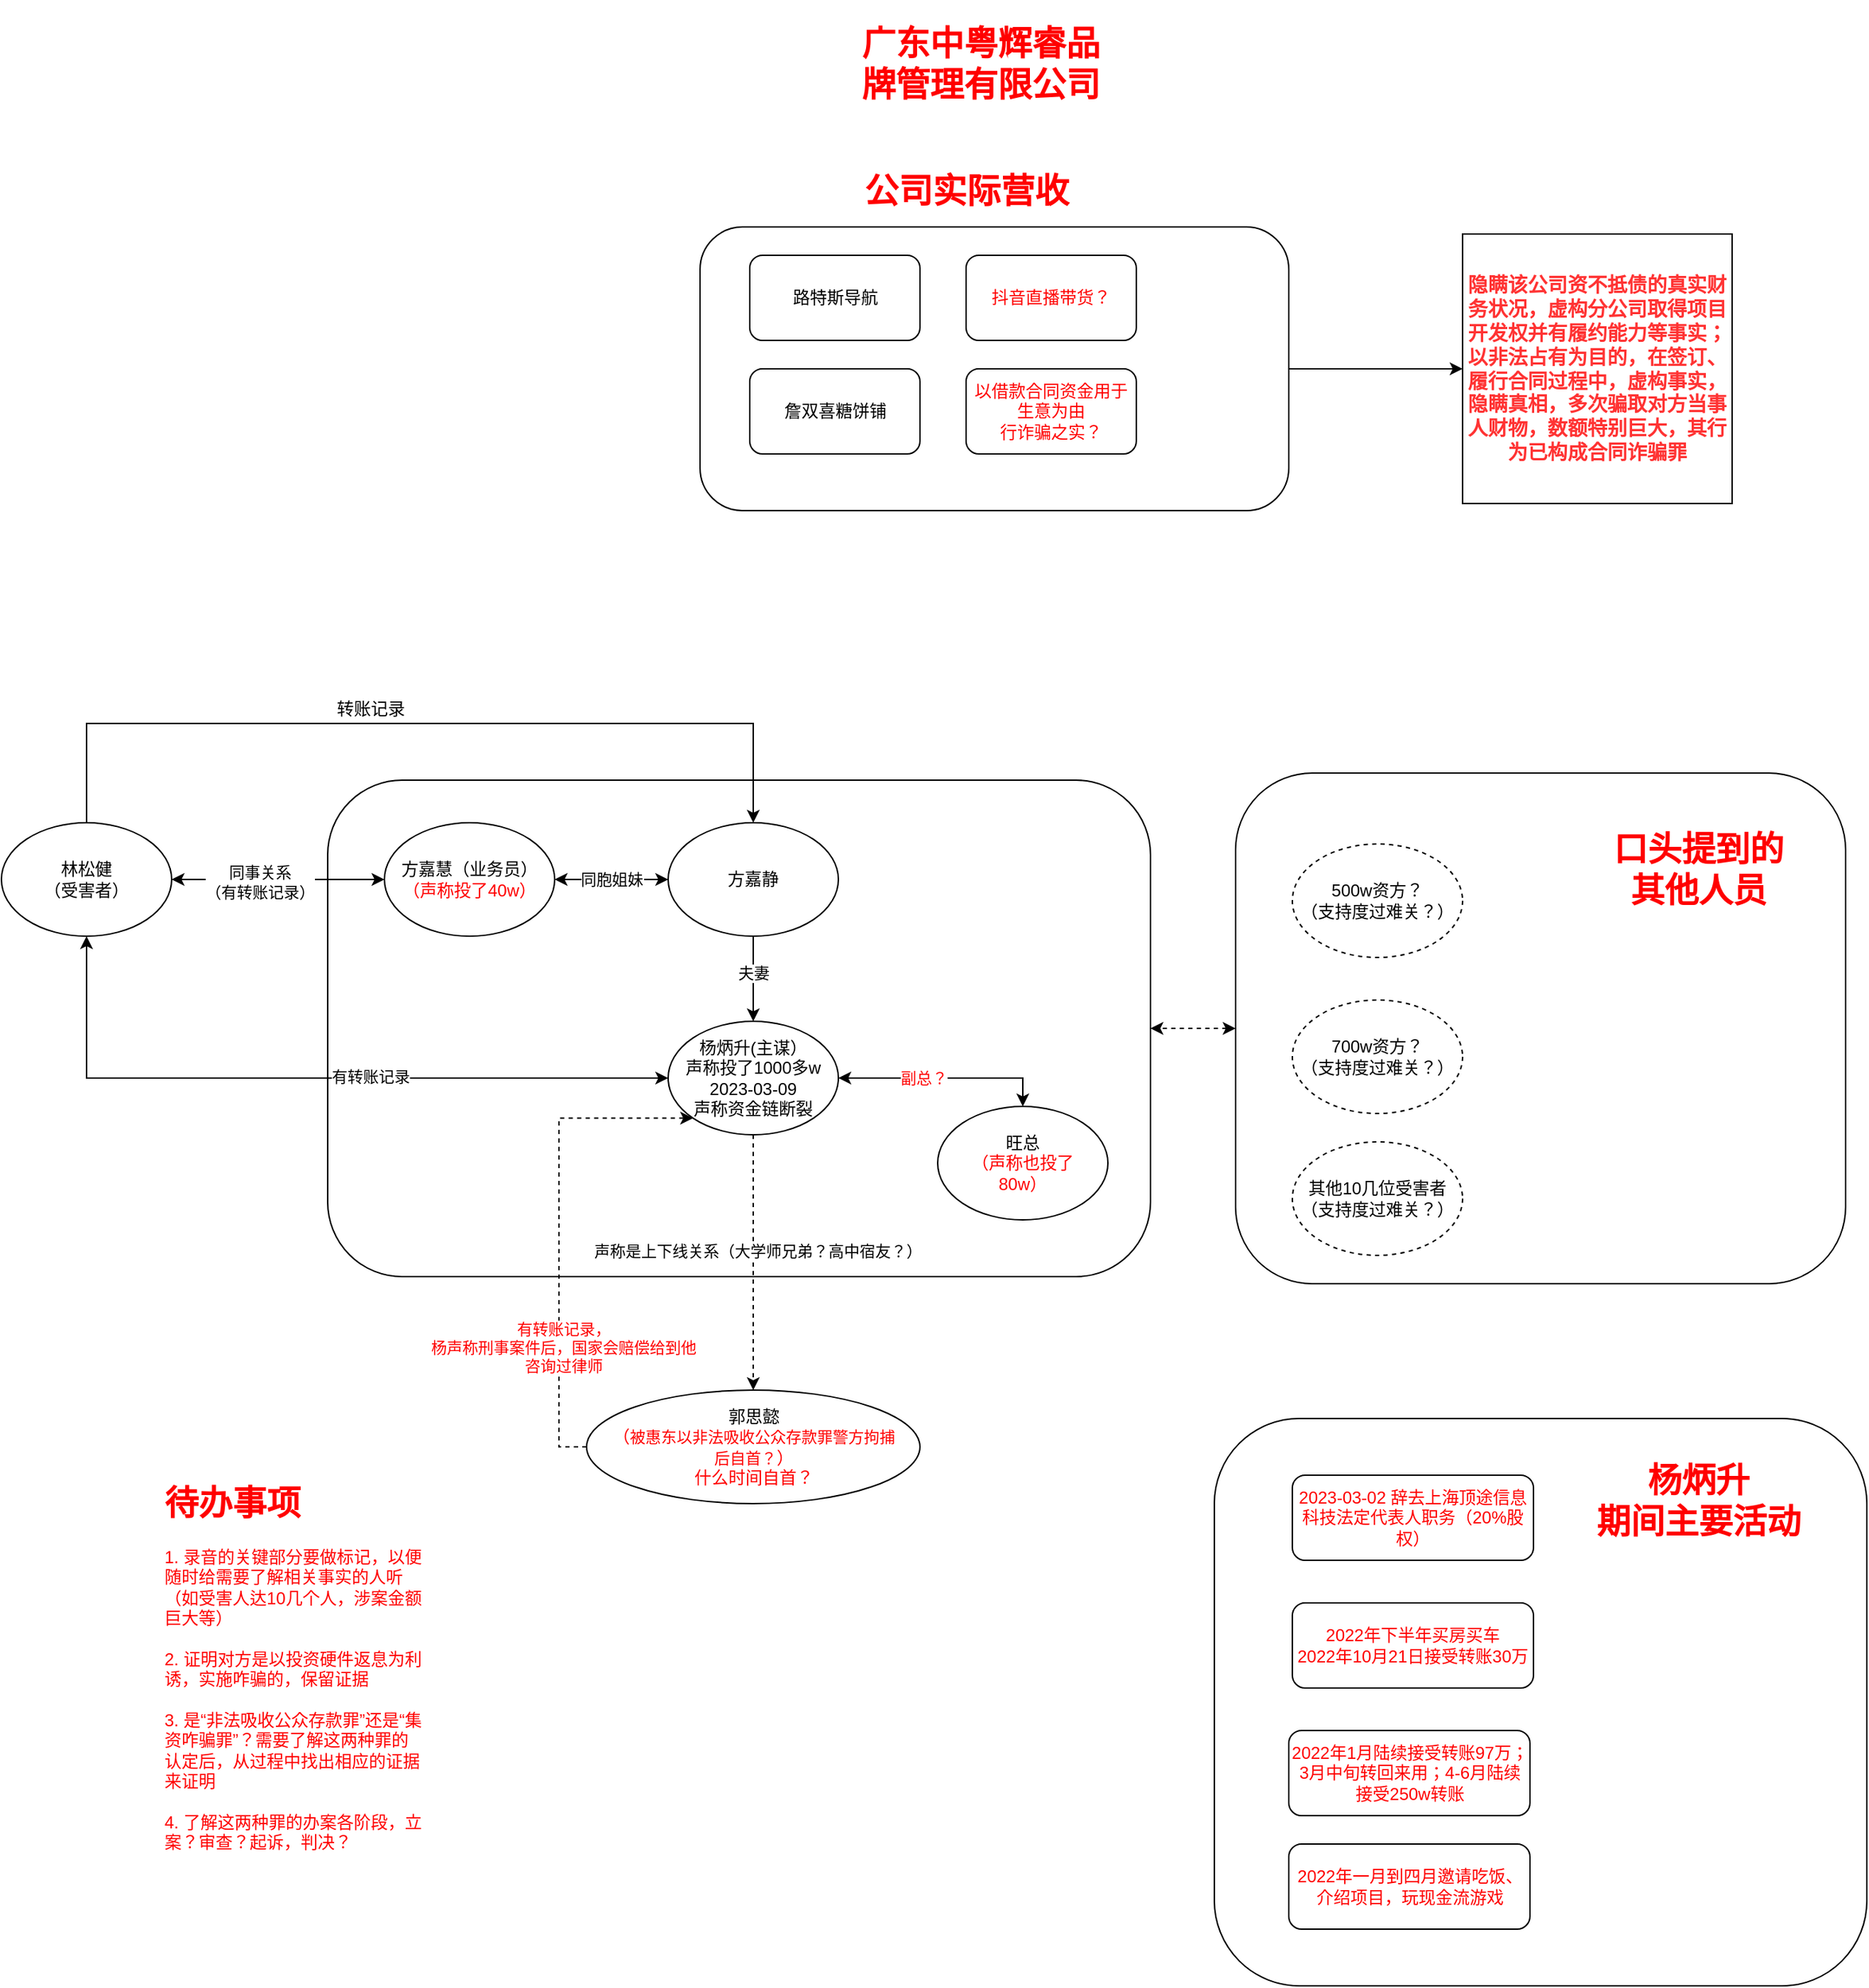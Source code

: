 <mxfile version="21.0.6" type="github">
  <diagram name="第 1 页" id="eqNK_jSqjyyG-bo4LpL6">
    <mxGraphModel dx="1113" dy="737" grid="1" gridSize="10" guides="1" tooltips="1" connect="1" arrows="1" fold="1" page="1" pageScale="1" pageWidth="827" pageHeight="1169" math="0" shadow="0">
      <root>
        <mxCell id="0" />
        <mxCell id="1" parent="0" />
        <mxCell id="pA_UhPEc9qeJ-P0O8AGT-3" style="edgeStyle=orthogonalEdgeStyle;rounded=0;orthogonalLoop=1;jettySize=auto;html=1;exitX=0;exitY=0.5;exitDx=0;exitDy=0;fontColor=#FF0000;startArrow=classic;startFill=1;dashed=1;" parent="1" source="pA_UhPEc9qeJ-P0O8AGT-4" target="pA_UhPEc9qeJ-P0O8AGT-5" edge="1">
          <mxGeometry relative="1" as="geometry" />
        </mxCell>
        <mxCell id="pA_UhPEc9qeJ-P0O8AGT-4" value="" style="rounded=1;whiteSpace=wrap;html=1;" parent="1" vertex="1">
          <mxGeometry x="1120" y="775" width="430" height="360" as="geometry" />
        </mxCell>
        <mxCell id="pA_UhPEc9qeJ-P0O8AGT-5" value="" style="rounded=1;whiteSpace=wrap;html=1;" parent="1" vertex="1">
          <mxGeometry x="480" y="780" width="580" height="350" as="geometry" />
        </mxCell>
        <mxCell id="pA_UhPEc9qeJ-P0O8AGT-6" value="" style="edgeStyle=orthogonalEdgeStyle;rounded=0;orthogonalLoop=1;jettySize=auto;html=1;startArrow=classic;startFill=1;" parent="1" source="pA_UhPEc9qeJ-P0O8AGT-10" target="pA_UhPEc9qeJ-P0O8AGT-13" edge="1">
          <mxGeometry relative="1" as="geometry" />
        </mxCell>
        <mxCell id="pA_UhPEc9qeJ-P0O8AGT-7" value="同事关系&lt;br&gt;（有转账记录）" style="edgeLabel;html=1;align=center;verticalAlign=middle;resizable=0;points=[];" parent="pA_UhPEc9qeJ-P0O8AGT-6" vertex="1" connectable="0">
          <mxGeometry x="-0.175" y="-2" relative="1" as="geometry">
            <mxPoint as="offset" />
          </mxGeometry>
        </mxCell>
        <mxCell id="pA_UhPEc9qeJ-P0O8AGT-8" style="edgeStyle=orthogonalEdgeStyle;rounded=0;orthogonalLoop=1;jettySize=auto;html=1;exitX=0.5;exitY=1;exitDx=0;exitDy=0;entryX=0;entryY=0.5;entryDx=0;entryDy=0;startArrow=classic;startFill=1;" parent="1" source="pA_UhPEc9qeJ-P0O8AGT-10" target="pA_UhPEc9qeJ-P0O8AGT-21" edge="1">
          <mxGeometry relative="1" as="geometry">
            <Array as="points">
              <mxPoint x="310" y="990" />
            </Array>
          </mxGeometry>
        </mxCell>
        <mxCell id="pA_UhPEc9qeJ-P0O8AGT-9" value="有转账记录" style="edgeLabel;html=1;align=center;verticalAlign=middle;resizable=0;points=[];" parent="pA_UhPEc9qeJ-P0O8AGT-8" vertex="1" connectable="0">
          <mxGeometry x="0.176" y="1" relative="1" as="geometry">
            <mxPoint as="offset" />
          </mxGeometry>
        </mxCell>
        <mxCell id="pA_UhPEc9qeJ-P0O8AGT-10" value="林松健&lt;br&gt;（受害者）" style="ellipse;whiteSpace=wrap;html=1;" parent="1" vertex="1">
          <mxGeometry x="250" y="810" width="120" height="80" as="geometry" />
        </mxCell>
        <mxCell id="pA_UhPEc9qeJ-P0O8AGT-11" value="" style="edgeStyle=orthogonalEdgeStyle;rounded=0;orthogonalLoop=1;jettySize=auto;html=1;startArrow=classic;startFill=1;" parent="1" source="pA_UhPEc9qeJ-P0O8AGT-13" target="pA_UhPEc9qeJ-P0O8AGT-16" edge="1">
          <mxGeometry relative="1" as="geometry" />
        </mxCell>
        <mxCell id="pA_UhPEc9qeJ-P0O8AGT-12" value="同胞姐妹" style="edgeLabel;html=1;align=center;verticalAlign=middle;resizable=0;points=[];" parent="pA_UhPEc9qeJ-P0O8AGT-11" vertex="1" connectable="0">
          <mxGeometry x="-0.375" y="-1" relative="1" as="geometry">
            <mxPoint x="15" y="-1" as="offset" />
          </mxGeometry>
        </mxCell>
        <mxCell id="pA_UhPEc9qeJ-P0O8AGT-13" value="方嘉慧（业务员）&lt;br&gt;&lt;span style=&quot;color: rgb(255, 0, 0);&quot;&gt;（声称投了40w）&lt;/span&gt;" style="ellipse;whiteSpace=wrap;html=1;" parent="1" vertex="1">
          <mxGeometry x="520" y="810" width="120" height="80" as="geometry" />
        </mxCell>
        <mxCell id="pA_UhPEc9qeJ-P0O8AGT-14" value="" style="edgeStyle=orthogonalEdgeStyle;rounded=0;orthogonalLoop=1;jettySize=auto;html=1;" parent="1" source="pA_UhPEc9qeJ-P0O8AGT-16" target="pA_UhPEc9qeJ-P0O8AGT-21" edge="1">
          <mxGeometry relative="1" as="geometry" />
        </mxCell>
        <mxCell id="pA_UhPEc9qeJ-P0O8AGT-15" value="夫妻" style="edgeLabel;html=1;align=center;verticalAlign=middle;resizable=0;points=[];" parent="pA_UhPEc9qeJ-P0O8AGT-14" vertex="1" connectable="0">
          <mxGeometry x="-0.133" relative="1" as="geometry">
            <mxPoint as="offset" />
          </mxGeometry>
        </mxCell>
        <mxCell id="pA_UhPEc9qeJ-P0O8AGT-16" value="方嘉静" style="ellipse;whiteSpace=wrap;html=1;" parent="1" vertex="1">
          <mxGeometry x="720" y="810" width="120" height="80" as="geometry" />
        </mxCell>
        <mxCell id="pA_UhPEc9qeJ-P0O8AGT-17" value="" style="edgeStyle=orthogonalEdgeStyle;rounded=0;orthogonalLoop=1;jettySize=auto;html=1;exitX=0.5;exitY=0;exitDx=0;exitDy=0;startArrow=classic;startFill=1;" parent="1" source="pA_UhPEc9qeJ-P0O8AGT-22" target="pA_UhPEc9qeJ-P0O8AGT-21" edge="1">
          <mxGeometry relative="1" as="geometry" />
        </mxCell>
        <mxCell id="pA_UhPEc9qeJ-P0O8AGT-18" value="&lt;font color=&quot;#ff0000&quot;&gt;副总？&lt;br&gt;&lt;/font&gt;" style="edgeLabel;html=1;align=center;verticalAlign=middle;resizable=0;points=[];" parent="pA_UhPEc9qeJ-P0O8AGT-17" vertex="1" connectable="0">
          <mxGeometry x="0.293" y="-4" relative="1" as="geometry">
            <mxPoint x="7" y="4" as="offset" />
          </mxGeometry>
        </mxCell>
        <mxCell id="pA_UhPEc9qeJ-P0O8AGT-19" value="" style="edgeStyle=orthogonalEdgeStyle;rounded=0;orthogonalLoop=1;jettySize=auto;html=1;dashed=1;" parent="1" source="pA_UhPEc9qeJ-P0O8AGT-21" target="pA_UhPEc9qeJ-P0O8AGT-25" edge="1">
          <mxGeometry relative="1" as="geometry" />
        </mxCell>
        <mxCell id="pA_UhPEc9qeJ-P0O8AGT-20" value="声称是上下线关系（大学师兄弟？高中宿友？）&lt;br&gt;" style="edgeLabel;html=1;align=center;verticalAlign=middle;resizable=0;points=[];" parent="pA_UhPEc9qeJ-P0O8AGT-19" vertex="1" connectable="0">
          <mxGeometry x="-0.092" y="3" relative="1" as="geometry">
            <mxPoint as="offset" />
          </mxGeometry>
        </mxCell>
        <mxCell id="pA_UhPEc9qeJ-P0O8AGT-21" value="杨炳升(主谋）&lt;br&gt;声称投了1000多w&lt;br&gt;2023-03-09&lt;br&gt;声称资金链断裂" style="ellipse;whiteSpace=wrap;html=1;" parent="1" vertex="1">
          <mxGeometry x="720" y="950" width="120" height="80" as="geometry" />
        </mxCell>
        <mxCell id="pA_UhPEc9qeJ-P0O8AGT-22" value="旺总&lt;br&gt;&lt;font color=&quot;#ff0000&quot;&gt;（声称也投了&lt;br&gt;80w）&lt;/font&gt;" style="ellipse;whiteSpace=wrap;html=1;" parent="1" vertex="1">
          <mxGeometry x="910" y="1010" width="120" height="80" as="geometry" />
        </mxCell>
        <mxCell id="pA_UhPEc9qeJ-P0O8AGT-23" style="edgeStyle=orthogonalEdgeStyle;rounded=0;orthogonalLoop=1;jettySize=auto;html=1;exitX=0;exitY=0.5;exitDx=0;exitDy=0;entryX=0;entryY=1;entryDx=0;entryDy=0;fontColor=#FF0000;startArrow=none;startFill=0;dashed=1;" parent="1" source="pA_UhPEc9qeJ-P0O8AGT-25" target="pA_UhPEc9qeJ-P0O8AGT-21" edge="1">
          <mxGeometry relative="1" as="geometry">
            <Array as="points">
              <mxPoint x="643" y="1250" />
              <mxPoint x="643" y="1018" />
            </Array>
          </mxGeometry>
        </mxCell>
        <mxCell id="pA_UhPEc9qeJ-P0O8AGT-24" value="有转账记录，&lt;br&gt;杨声称刑事案件后，国家会赔偿给到他&lt;br&gt;咨询过律师" style="edgeLabel;html=1;align=center;verticalAlign=middle;resizable=0;points=[];fontColor=#FF0000;" parent="pA_UhPEc9qeJ-P0O8AGT-23" vertex="1" connectable="0">
          <mxGeometry x="-0.482" y="-3" relative="1" as="geometry">
            <mxPoint as="offset" />
          </mxGeometry>
        </mxCell>
        <mxCell id="pA_UhPEc9qeJ-P0O8AGT-25" value="郭思懿&lt;br&gt;&lt;font color=&quot;#ff0000&quot;&gt;（&lt;span style=&quot;font-size: 11px; background-color: rgb(255, 255, 255);&quot;&gt;被惠东以非法吸收公众存款罪警方拘捕&lt;/span&gt;&lt;br style=&quot;font-size: 11px;&quot;&gt;&lt;span style=&quot;font-size: 11px; background-color: rgb(255, 255, 255);&quot;&gt;后自首？&lt;/span&gt;）&lt;/font&gt;&lt;br&gt;&lt;font color=&quot;#ff0000&quot;&gt;什么时间自首？&lt;/font&gt;" style="ellipse;whiteSpace=wrap;html=1;" parent="1" vertex="1">
          <mxGeometry x="662.5" y="1210" width="235" height="80" as="geometry" />
        </mxCell>
        <mxCell id="pA_UhPEc9qeJ-P0O8AGT-27" value="&lt;font color=&quot;#ff0000&quot;&gt;广东中粤辉睿品&lt;br&gt;牌管理有限公司&lt;/font&gt;" style="text;strokeColor=none;fillColor=none;html=1;fontSize=24;fontStyle=1;verticalAlign=middle;align=center;" parent="1" vertex="1">
          <mxGeometry x="850" y="230" width="180" height="90" as="geometry" />
        </mxCell>
        <mxCell id="pA_UhPEc9qeJ-P0O8AGT-28" value="500w资方？&lt;br&gt;（支持度过难关？）" style="ellipse;whiteSpace=wrap;html=1;dashed=1;" parent="1" vertex="1">
          <mxGeometry x="1160" y="825" width="120" height="80" as="geometry" />
        </mxCell>
        <mxCell id="pA_UhPEc9qeJ-P0O8AGT-29" value="700w资方？&lt;br&gt;（支持度过难关？）" style="ellipse;whiteSpace=wrap;html=1;dashed=1;" parent="1" vertex="1">
          <mxGeometry x="1160" y="935" width="120" height="80" as="geometry" />
        </mxCell>
        <mxCell id="pA_UhPEc9qeJ-P0O8AGT-30" value="其他10几位受害者&lt;br&gt;（支持度过难关？）" style="ellipse;whiteSpace=wrap;html=1;dashed=1;" parent="1" vertex="1">
          <mxGeometry x="1160" y="1035" width="120" height="80" as="geometry" />
        </mxCell>
        <mxCell id="pA_UhPEc9qeJ-P0O8AGT-31" value="口头提到的&lt;br&gt;其他人员" style="text;strokeColor=none;fillColor=none;html=1;fontSize=24;fontStyle=1;verticalAlign=middle;align=center;dashed=1;fontColor=#FF0000;" parent="1" vertex="1">
          <mxGeometry x="1381" y="815" width="129" height="55" as="geometry" />
        </mxCell>
        <mxCell id="pA_UhPEc9qeJ-P0O8AGT-32" value="" style="rounded=1;whiteSpace=wrap;html=1;fontColor=#FF0000;" parent="1" vertex="1">
          <mxGeometry x="742.5" y="390" width="415" height="200" as="geometry" />
        </mxCell>
        <mxCell id="pA_UhPEc9qeJ-P0O8AGT-33" value="抖音直播带货？" style="rounded=1;whiteSpace=wrap;html=1;fontColor=#FF0000;" parent="1" vertex="1">
          <mxGeometry x="930" y="410" width="120" height="60" as="geometry" />
        </mxCell>
        <mxCell id="pA_UhPEc9qeJ-P0O8AGT-34" value="&lt;font color=&quot;#ff0000&quot;&gt;公司实际营收&lt;/font&gt;" style="text;strokeColor=none;fillColor=none;html=1;fontSize=24;fontStyle=1;verticalAlign=middle;align=center;" parent="1" vertex="1">
          <mxGeometry x="840" y="340" width="180" height="50" as="geometry" />
        </mxCell>
        <mxCell id="pA_UhPEc9qeJ-P0O8AGT-35" value="以借款合同资金用于生意为由&lt;br&gt;行诈骗之实？" style="rounded=1;whiteSpace=wrap;html=1;fontColor=#FF0000;" parent="1" vertex="1">
          <mxGeometry x="930" y="490" width="120" height="60" as="geometry" />
        </mxCell>
        <mxCell id="pA_UhPEc9qeJ-P0O8AGT-36" value="" style="rounded=1;whiteSpace=wrap;html=1;" parent="1" vertex="1">
          <mxGeometry x="1105" y="1230" width="460" height="400" as="geometry" />
        </mxCell>
        <mxCell id="pA_UhPEc9qeJ-P0O8AGT-37" value="杨炳升&lt;br&gt;期间主要活动" style="text;strokeColor=none;fillColor=none;html=1;fontSize=24;fontStyle=1;verticalAlign=middle;align=center;dashed=1;fontColor=#FF0000;" parent="1" vertex="1">
          <mxGeometry x="1371.5" y="1260" width="148" height="55" as="geometry" />
        </mxCell>
        <mxCell id="pA_UhPEc9qeJ-P0O8AGT-38" value="2023-03-02 辞去上海顶途信息科技法定代表人&lt;span style=&quot;background-color: initial;&quot;&gt;职务（20%股权）&lt;/span&gt;" style="rounded=1;whiteSpace=wrap;html=1;fontColor=#FF0000;" parent="1" vertex="1">
          <mxGeometry x="1160" y="1270" width="170" height="60" as="geometry" />
        </mxCell>
        <mxCell id="pA_UhPEc9qeJ-P0O8AGT-39" value="2022年下半年买房买车&lt;br&gt;2022年10月21日接受转账30万" style="rounded=1;whiteSpace=wrap;html=1;fontColor=#FF0000;" parent="1" vertex="1">
          <mxGeometry x="1160" y="1360" width="170" height="60" as="geometry" />
        </mxCell>
        <mxCell id="pA_UhPEc9qeJ-P0O8AGT-41" value="2022年1月陆续接受转账97万；&lt;br&gt;3月中旬转回来用；4-6月陆续接受250w转账" style="rounded=1;whiteSpace=wrap;html=1;fontColor=#FF0000;" parent="1" vertex="1">
          <mxGeometry x="1157.5" y="1450" width="170" height="60" as="geometry" />
        </mxCell>
        <mxCell id="pA_UhPEc9qeJ-P0O8AGT-42" value="&lt;h1&gt;&lt;font color=&quot;#ff0000&quot;&gt;待办事项&lt;/font&gt;&lt;/h1&gt;&lt;div&gt;&lt;font color=&quot;#ff0000&quot;&gt;1. 录音的关键部分要做标记，以便随时给需要了解相关事实的人听（如受害人达10几个人，涉案金额巨大等）&lt;/font&gt;&lt;/div&gt;&lt;div&gt;&lt;font color=&quot;#ff0000&quot;&gt;&lt;br&gt;&lt;/font&gt;&lt;/div&gt;&lt;div&gt;&lt;font color=&quot;#ff0000&quot;&gt;2. 证明对方是以投资硬件返息为利诱，实施咋骗的，保留证据&lt;/font&gt;&lt;/div&gt;&lt;div&gt;&lt;font color=&quot;#ff0000&quot;&gt;&lt;br&gt;&lt;/font&gt;&lt;/div&gt;&lt;div&gt;&lt;font color=&quot;#ff0000&quot;&gt;3. 是“非法吸收公众存款罪”还是“集资咋骗罪”？需要了解这两种罪的认定后，从过程中找出相应的证据来证明&lt;/font&gt;&lt;/div&gt;&lt;div&gt;&lt;font color=&quot;#ff0000&quot;&gt;&lt;br&gt;&lt;/font&gt;&lt;/div&gt;&lt;div&gt;&lt;font color=&quot;#ff0000&quot;&gt;4. 了解这两种罪的办案各阶段，立案？审查？起诉，判决？&lt;/font&gt;&lt;/div&gt;" style="text;html=1;strokeColor=none;fillColor=none;spacing=5;spacingTop=-20;whiteSpace=wrap;overflow=hidden;rounded=0;" parent="1" vertex="1">
          <mxGeometry x="360" y="1270" width="190" height="345" as="geometry" />
        </mxCell>
        <mxCell id="pA_UhPEc9qeJ-P0O8AGT-44" value="" style="endArrow=classic;html=1;rounded=0;exitX=0.5;exitY=0;exitDx=0;exitDy=0;entryX=0.5;entryY=0;entryDx=0;entryDy=0;" parent="1" source="pA_UhPEc9qeJ-P0O8AGT-10" target="pA_UhPEc9qeJ-P0O8AGT-16" edge="1">
          <mxGeometry width="50" height="50" relative="1" as="geometry">
            <mxPoint x="620" y="1000" as="sourcePoint" />
            <mxPoint x="780" y="740" as="targetPoint" />
            <Array as="points">
              <mxPoint x="310" y="740" />
              <mxPoint x="780" y="740" />
            </Array>
          </mxGeometry>
        </mxCell>
        <mxCell id="pA_UhPEc9qeJ-P0O8AGT-45" value="转账记录" style="text;html=1;align=center;verticalAlign=middle;resizable=0;points=[];autosize=1;strokeColor=none;fillColor=none;" parent="1" vertex="1">
          <mxGeometry x="475" y="715" width="70" height="30" as="geometry" />
        </mxCell>
        <mxCell id="pA_UhPEc9qeJ-P0O8AGT-46" value="路特斯导航" style="rounded=1;whiteSpace=wrap;html=1;" parent="1" vertex="1">
          <mxGeometry x="777.5" y="410" width="120" height="60" as="geometry" />
        </mxCell>
        <mxCell id="pA_UhPEc9qeJ-P0O8AGT-47" value="詹双喜糖饼铺" style="rounded=1;whiteSpace=wrap;html=1;" parent="1" vertex="1">
          <mxGeometry x="777.5" y="490" width="120" height="60" as="geometry" />
        </mxCell>
        <mxCell id="pA_UhPEc9qeJ-P0O8AGT-48" value="&lt;h3&gt;隐瞒该公司资不抵债的真实财务状况，虚构分公司取得项目开发权并有履约能力等事实；以非法占有为目的，在签订、履行合同过程中，虚构事实，隐瞒真相，多次骗取对方当事人财物，数额特别巨大，其行为已构成合同诈骗罪&lt;/h3&gt;" style="whiteSpace=wrap;html=1;aspect=fixed;fontColor=#FF3333;" parent="1" vertex="1">
          <mxGeometry x="1280" y="395" width="190" height="190" as="geometry" />
        </mxCell>
        <mxCell id="pA_UhPEc9qeJ-P0O8AGT-49" value="" style="endArrow=classic;html=1;rounded=0;entryX=0;entryY=0.5;entryDx=0;entryDy=0;" parent="1" source="pA_UhPEc9qeJ-P0O8AGT-32" target="pA_UhPEc9qeJ-P0O8AGT-48" edge="1">
          <mxGeometry width="50" height="50" relative="1" as="geometry">
            <mxPoint x="1090" y="650" as="sourcePoint" />
            <mxPoint x="1140" y="600" as="targetPoint" />
          </mxGeometry>
        </mxCell>
        <mxCell id="dqbJuQIkkegsD5jFX__g-1" value="2022年一月到四月邀请吃饭、介绍项目，玩现金流游戏" style="rounded=1;whiteSpace=wrap;html=1;fontColor=#FF0000;" vertex="1" parent="1">
          <mxGeometry x="1157.5" y="1530" width="170" height="60" as="geometry" />
        </mxCell>
      </root>
    </mxGraphModel>
  </diagram>
</mxfile>
